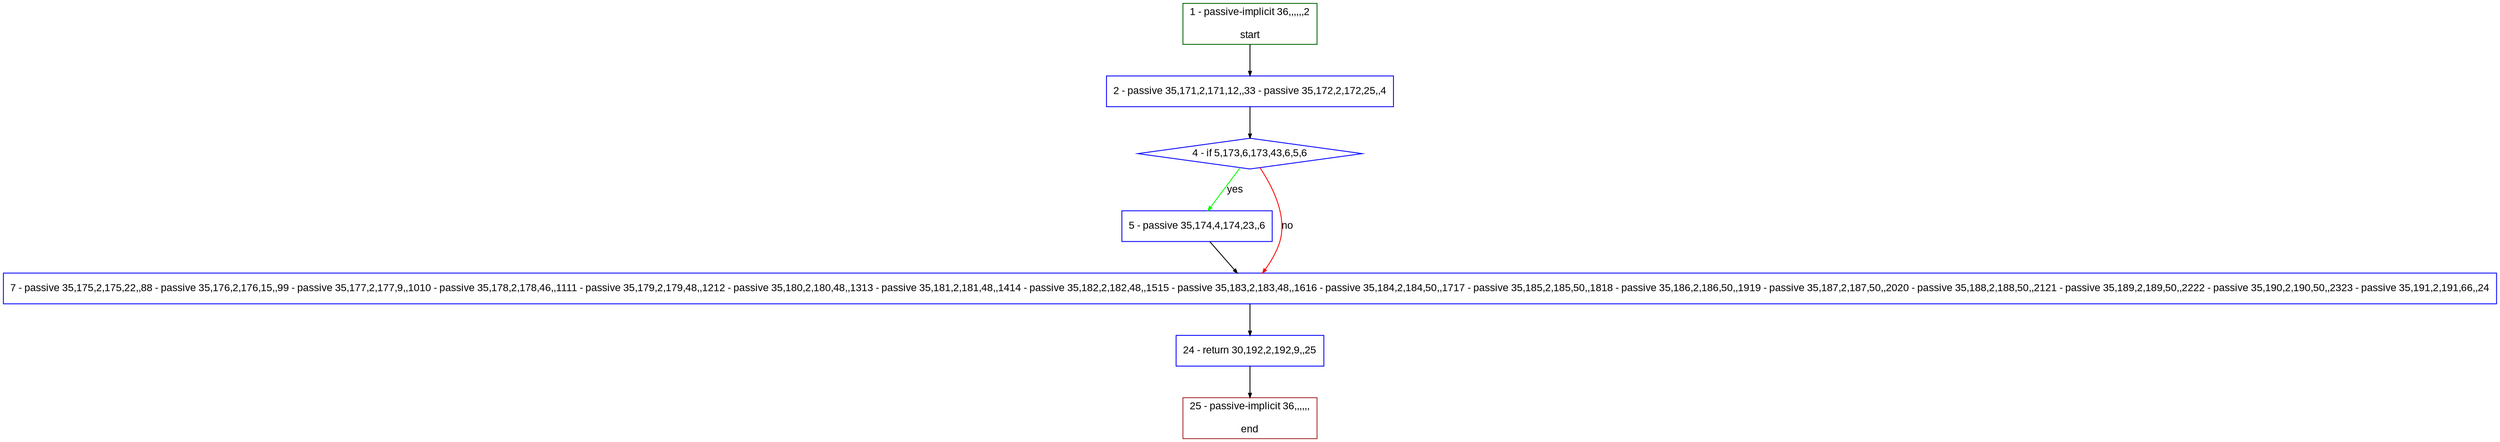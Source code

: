 digraph "" {
  graph [pack="true", label="", fontsize="12", packmode="clust", fontname="Arial", fillcolor="#FFFFCC", bgcolor="white", style="rounded,filled", compound="true"];
  node [node_initialized="no", label="", color="grey", fontsize="12", fillcolor="white", fontname="Arial", style="filled", shape="rectangle", compound="true", fixedsize="false"];
  edge [fontcolor="black", arrowhead="normal", arrowtail="none", arrowsize="0.5", ltail="", label="", color="black", fontsize="12", lhead="", fontname="Arial", dir="forward", compound="true"];
  __N1 [label="2 - passive 35,171,2,171,12,,33 - passive 35,172,2,172,25,,4", color="#0000ff", fillcolor="#ffffff", style="filled", shape="box"];
  __N2 [label="1 - passive-implicit 36,,,,,,2\n\nstart", color="#006400", fillcolor="#ffffff", style="filled", shape="box"];
  __N3 [label="4 - if 5,173,6,173,43,6,5,6", color="#0000ff", fillcolor="#ffffff", style="filled", shape="diamond"];
  __N4 [label="5 - passive 35,174,4,174,23,,6", color="#0000ff", fillcolor="#ffffff", style="filled", shape="box"];
  __N5 [label="7 - passive 35,175,2,175,22,,88 - passive 35,176,2,176,15,,99 - passive 35,177,2,177,9,,1010 - passive 35,178,2,178,46,,1111 - passive 35,179,2,179,48,,1212 - passive 35,180,2,180,48,,1313 - passive 35,181,2,181,48,,1414 - passive 35,182,2,182,48,,1515 - passive 35,183,2,183,48,,1616 - passive 35,184,2,184,50,,1717 - passive 35,185,2,185,50,,1818 - passive 35,186,2,186,50,,1919 - passive 35,187,2,187,50,,2020 - passive 35,188,2,188,50,,2121 - passive 35,189,2,189,50,,2222 - passive 35,190,2,190,50,,2323 - passive 35,191,2,191,66,,24", color="#0000ff", fillcolor="#ffffff", style="filled", shape="box"];
  __N6 [label="24 - return 30,192,2,192,9,,25", color="#0000ff", fillcolor="#ffffff", style="filled", shape="box"];
  __N7 [label="25 - passive-implicit 36,,,,,,\n\nend", color="#a52a2a", fillcolor="#ffffff", style="filled", shape="box"];
  __N2 -> __N1 [arrowhead="normal", arrowtail="none", color="#000000", label="", dir="forward"];
  __N1 -> __N3 [arrowhead="normal", arrowtail="none", color="#000000", label="", dir="forward"];
  __N3 -> __N4 [arrowhead="normal", arrowtail="none", color="#00ff00", label="yes", dir="forward"];
  __N3 -> __N5 [arrowhead="normal", arrowtail="none", color="#ff0000", label="no", dir="forward"];
  __N4 -> __N5 [arrowhead="normal", arrowtail="none", color="#000000", label="", dir="forward"];
  __N5 -> __N6 [arrowhead="normal", arrowtail="none", color="#000000", label="", dir="forward"];
  __N6 -> __N7 [arrowhead="normal", arrowtail="none", color="#000000", label="", dir="forward"];
}
